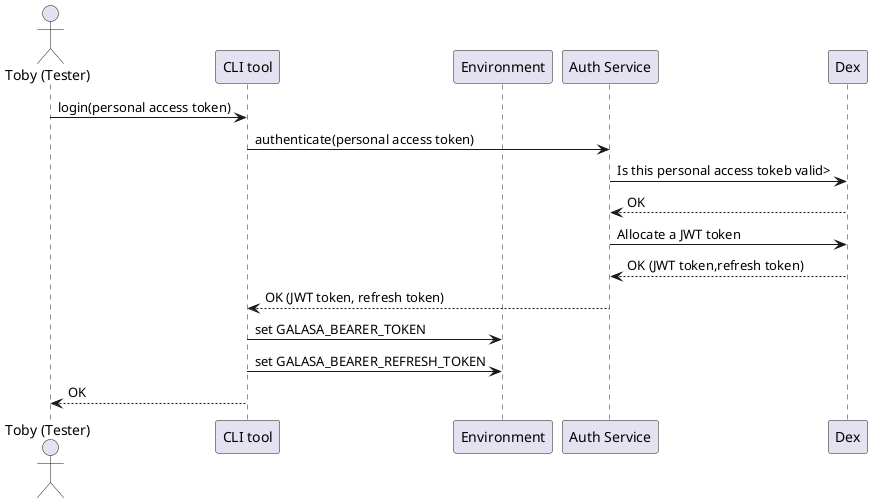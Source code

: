 @startuml
actor "Toby (Tester)" as toby
participant "CLI tool" as cli
participant "Environment" as env
participant "Auth Service" as auth


toby-> cli: login(personal access token)
cli-> auth : authenticate(personal access token) 
auth-> Dex : Is this personal access tokeb valid>
auth <--Dex:OK
auth-> Dex : Allocate a JWT token
auth <-- Dex :OK (JWT token,refresh token)
cli<-- auth:OK (JWT token, refresh token)
cli-> env: set GALASA_BEARER_TOKEN
cli-> env: set GALASA_BEARER_REFRESH_TOKEN
toby<-- cli: OK
@enduml